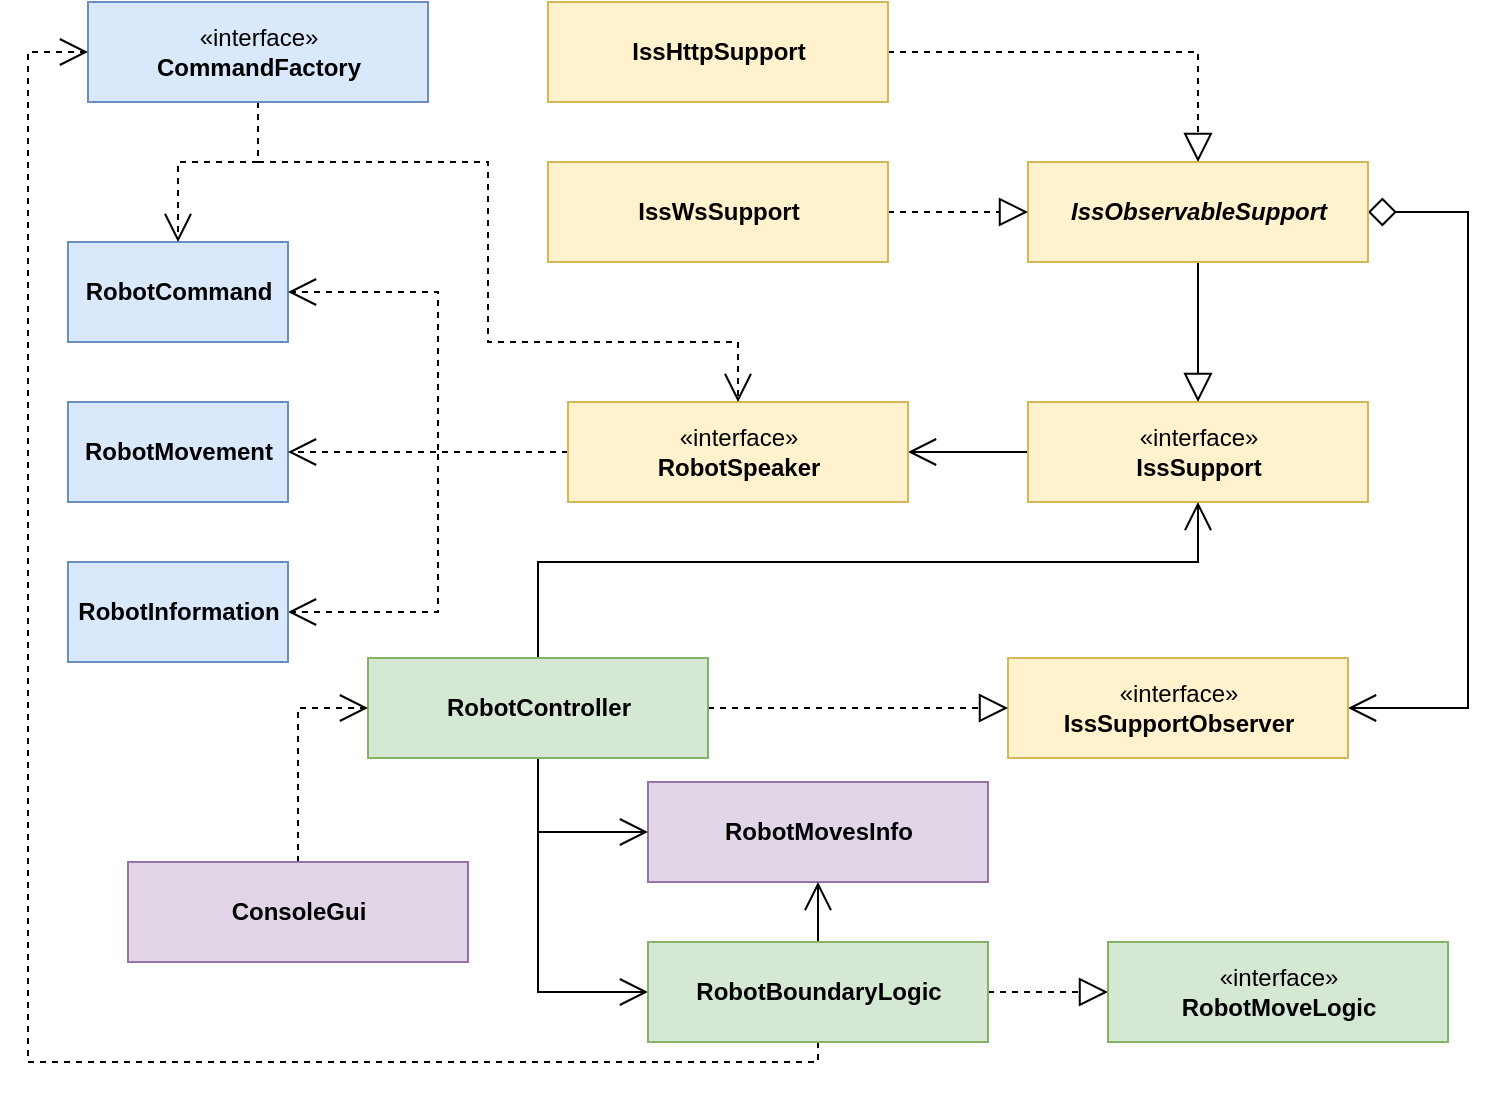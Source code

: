 <mxfile version="14.4.3" type="device"><diagram id="fX5OGYm6sA2NKKHYwvsD" name="Pagina-1"><mxGraphModel dx="1303" dy="828" grid="1" gridSize="10" guides="1" tooltips="1" connect="1" arrows="1" fold="1" page="1" pageScale="1" pageWidth="827" pageHeight="1169" math="0" shadow="0"><root><mxCell id="0"/><mxCell id="1" parent="0"/><mxCell id="NvR55ocAZU07QGRR24GP-1" value="&lt;b&gt;RobotCommand&lt;/b&gt;" style="html=1;fillColor=#dae8fc;strokeColor=#6c8ebf;" parent="1" vertex="1"><mxGeometry x="50" y="190" width="110" height="50" as="geometry"/></mxCell><mxCell id="NvR55ocAZU07QGRR24GP-2" value="&lt;b&gt;RobotMovement&lt;/b&gt;" style="html=1;fillColor=#dae8fc;strokeColor=#6c8ebf;" parent="1" vertex="1"><mxGeometry x="50" y="270" width="110" height="50" as="geometry"/></mxCell><mxCell id="NvR55ocAZU07QGRR24GP-13" style="edgeStyle=orthogonalEdgeStyle;rounded=0;orthogonalLoop=1;jettySize=auto;html=1;endArrow=open;endFill=0;endSize=12;entryX=1;entryY=0.5;entryDx=0;entryDy=0;" parent="1" source="NvR55ocAZU07QGRR24GP-9" target="NvR55ocAZU07QGRR24GP-10" edge="1"><mxGeometry relative="1" as="geometry"><mxPoint x="440" y="295" as="targetPoint"/></mxGeometry></mxCell><mxCell id="NvR55ocAZU07QGRR24GP-9" value="«interface»&lt;br&gt;&lt;b&gt;IssSupport&lt;/b&gt;" style="html=1;fillColor=#fff2cc;strokeColor=#d6b656;" parent="1" vertex="1"><mxGeometry x="530" y="270" width="170" height="50" as="geometry"/></mxCell><mxCell id="NvR55ocAZU07QGRR24GP-11" style="edgeStyle=orthogonalEdgeStyle;rounded=0;orthogonalLoop=1;jettySize=auto;html=1;dashed=1;endArrow=open;endFill=0;strokeWidth=1;endSize=12;entryX=1;entryY=0.5;entryDx=0;entryDy=0;" parent="1" source="NvR55ocAZU07QGRR24GP-10" target="NvR55ocAZU07QGRR24GP-1" edge="1"><mxGeometry relative="1" as="geometry"/></mxCell><mxCell id="NvR55ocAZU07QGRR24GP-12" style="edgeStyle=orthogonalEdgeStyle;rounded=0;orthogonalLoop=1;jettySize=auto;html=1;dashed=1;endArrow=open;endFill=0;endSize=12;" parent="1" source="NvR55ocAZU07QGRR24GP-10" target="NvR55ocAZU07QGRR24GP-2" edge="1"><mxGeometry relative="1" as="geometry"/></mxCell><mxCell id="NvR55ocAZU07QGRR24GP-24" style="edgeStyle=orthogonalEdgeStyle;rounded=0;orthogonalLoop=1;jettySize=auto;html=1;entryX=1;entryY=0.5;entryDx=0;entryDy=0;endArrow=open;endFill=0;endSize=12;strokeWidth=1;dashed=1;" parent="1" source="NvR55ocAZU07QGRR24GP-10" target="NvR55ocAZU07QGRR24GP-23" edge="1"><mxGeometry relative="1" as="geometry"/></mxCell><mxCell id="NvR55ocAZU07QGRR24GP-10" value="«interface»&lt;br&gt;&lt;b&gt;RobotSpeaker&lt;/b&gt;" style="html=1;fillColor=#fff2cc;strokeColor=#d6b656;" parent="1" vertex="1"><mxGeometry x="300" y="270" width="170" height="50" as="geometry"/></mxCell><mxCell id="NvR55ocAZU07QGRR24GP-15" style="edgeStyle=orthogonalEdgeStyle;rounded=0;orthogonalLoop=1;jettySize=auto;html=1;endArrow=block;endFill=0;endSize=12;" parent="1" source="NvR55ocAZU07QGRR24GP-14" target="NvR55ocAZU07QGRR24GP-9" edge="1"><mxGeometry relative="1" as="geometry"/></mxCell><mxCell id="NvR55ocAZU07QGRR24GP-21" style="edgeStyle=orthogonalEdgeStyle;rounded=0;orthogonalLoop=1;jettySize=auto;html=1;endArrow=open;endFill=0;endSize=12;strokeWidth=1;entryX=1;entryY=0.5;entryDx=0;entryDy=0;startArrow=diamond;startFill=0;startSize=12;" parent="1" source="NvR55ocAZU07QGRR24GP-14" target="NvR55ocAZU07QGRR24GP-20" edge="1"><mxGeometry relative="1" as="geometry"><mxPoint x="440" y="195" as="targetPoint"/><Array as="points"><mxPoint x="750" y="175"/><mxPoint x="750" y="423"/></Array></mxGeometry></mxCell><mxCell id="NvR55ocAZU07QGRR24GP-14" value="&lt;b&gt;&lt;i&gt;IssObservableSupport&lt;/i&gt;&lt;/b&gt;" style="html=1;fillColor=#fff2cc;strokeColor=#d6b656;" parent="1" vertex="1"><mxGeometry x="530" y="150" width="170" height="50" as="geometry"/></mxCell><mxCell id="NvR55ocAZU07QGRR24GP-18" style="edgeStyle=orthogonalEdgeStyle;rounded=0;orthogonalLoop=1;jettySize=auto;html=1;entryX=0.5;entryY=0;entryDx=0;entryDy=0;endArrow=block;endFill=0;endSize=12;strokeWidth=1;dashed=1;exitX=1;exitY=0.5;exitDx=0;exitDy=0;" parent="1" source="NvR55ocAZU07QGRR24GP-16" target="NvR55ocAZU07QGRR24GP-14" edge="1"><mxGeometry relative="1" as="geometry"><Array as="points"><mxPoint x="615" y="95"/></Array></mxGeometry></mxCell><mxCell id="NvR55ocAZU07QGRR24GP-16" value="&lt;b&gt;IssHttpSupport&lt;/b&gt;" style="html=1;fillColor=#fff2cc;strokeColor=#d6b656;" parent="1" vertex="1"><mxGeometry x="290" y="70" width="170" height="50" as="geometry"/></mxCell><mxCell id="NvR55ocAZU07QGRR24GP-19" style="edgeStyle=orthogonalEdgeStyle;rounded=0;orthogonalLoop=1;jettySize=auto;html=1;dashed=1;endArrow=block;endFill=0;endSize=12;strokeWidth=1;exitX=1;exitY=0.5;exitDx=0;exitDy=0;entryX=0;entryY=0.5;entryDx=0;entryDy=0;" parent="1" source="NvR55ocAZU07QGRR24GP-17" target="NvR55ocAZU07QGRR24GP-14" edge="1"><mxGeometry relative="1" as="geometry"><Array as="points"><mxPoint x="500" y="175"/><mxPoint x="500" y="175"/></Array></mxGeometry></mxCell><mxCell id="NvR55ocAZU07QGRR24GP-17" value="&lt;b&gt;IssWsSupport&lt;/b&gt;" style="html=1;fillColor=#fff2cc;strokeColor=#d6b656;" parent="1" vertex="1"><mxGeometry x="290" y="150" width="170" height="50" as="geometry"/></mxCell><mxCell id="NvR55ocAZU07QGRR24GP-20" value="«interface»&lt;br&gt;&lt;b&gt;IssSupportObserver&lt;/b&gt;" style="html=1;fillColor=#fff2cc;strokeColor=#d6b656;" parent="1" vertex="1"><mxGeometry x="520" y="398" width="170" height="50" as="geometry"/></mxCell><mxCell id="NvR55ocAZU07QGRR24GP-23" value="&lt;b&gt;RobotInformation&lt;/b&gt;" style="html=1;fillColor=#dae8fc;strokeColor=#6c8ebf;" parent="1" vertex="1"><mxGeometry x="50" y="350" width="110" height="50" as="geometry"/></mxCell><mxCell id="NvR55ocAZU07QGRR24GP-27" value="&lt;b&gt;RobotMovesInfo&lt;/b&gt;" style="html=1;fillColor=#e1d5e7;strokeColor=#9673a6;" parent="1" vertex="1"><mxGeometry x="340" y="460" width="170" height="50" as="geometry"/></mxCell><mxCell id="NvR55ocAZU07QGRR24GP-30" style="edgeStyle=orthogonalEdgeStyle;rounded=0;orthogonalLoop=1;jettySize=auto;html=1;endArrow=open;endFill=0;endSize=12;strokeWidth=1;dashed=1;" parent="1" source="NvR55ocAZU07QGRR24GP-29" target="NvR55ocAZU07QGRR24GP-1" edge="1"><mxGeometry relative="1" as="geometry"><Array as="points"><mxPoint x="145" y="150"/><mxPoint x="105" y="150"/></Array></mxGeometry></mxCell><mxCell id="NvR55ocAZU07QGRR24GP-40" style="edgeStyle=orthogonalEdgeStyle;rounded=0;orthogonalLoop=1;jettySize=auto;html=1;dashed=1;endArrow=open;endFill=0;endSize=12;strokeWidth=1;" parent="1" source="NvR55ocAZU07QGRR24GP-29" target="NvR55ocAZU07QGRR24GP-10" edge="1"><mxGeometry relative="1" as="geometry"><Array as="points"><mxPoint x="145" y="150"/><mxPoint x="260" y="150"/><mxPoint x="260" y="240"/><mxPoint x="385" y="240"/></Array></mxGeometry></mxCell><mxCell id="NvR55ocAZU07QGRR24GP-29" value="«interface»&lt;br&gt;&lt;b&gt;CommandFactory&lt;/b&gt;" style="html=1;fillColor=#dae8fc;strokeColor=#6c8ebf;" parent="1" vertex="1"><mxGeometry x="60" y="70" width="170" height="50" as="geometry"/></mxCell><mxCell id="NvR55ocAZU07QGRR24GP-39" style="edgeStyle=orthogonalEdgeStyle;rounded=0;orthogonalLoop=1;jettySize=auto;html=1;endArrow=open;endFill=0;endSize=12;strokeWidth=1;exitX=0.5;exitY=0;exitDx=0;exitDy=0;" parent="1" source="NvR55ocAZU07QGRR24GP-34" target="NvR55ocAZU07QGRR24GP-9" edge="1"><mxGeometry relative="1" as="geometry"><Array as="points"><mxPoint x="285" y="350"/><mxPoint x="615" y="350"/></Array></mxGeometry></mxCell><mxCell id="NvR55ocAZU07QGRR24GP-46" style="edgeStyle=orthogonalEdgeStyle;rounded=0;orthogonalLoop=1;jettySize=auto;html=1;startArrow=none;startFill=0;startSize=12;endArrow=open;endFill=0;endSize=12;strokeWidth=1;exitX=0.5;exitY=1;exitDx=0;exitDy=0;" parent="1" source="NvR55ocAZU07QGRR24GP-34" target="NvR55ocAZU07QGRR24GP-42" edge="1"><mxGeometry relative="1" as="geometry"><Array as="points"><mxPoint x="285" y="565"/></Array></mxGeometry></mxCell><mxCell id="A_04MZLBP6FJc37F3sym-5" style="edgeStyle=orthogonalEdgeStyle;rounded=0;orthogonalLoop=1;jettySize=auto;html=1;dashed=1;startSize=12;endArrow=block;endFill=0;endSize=12;entryX=0;entryY=0.5;entryDx=0;entryDy=0;" edge="1" parent="1" source="NvR55ocAZU07QGRR24GP-34" target="NvR55ocAZU07QGRR24GP-20"><mxGeometry relative="1" as="geometry"><mxPoint x="520" y="400" as="targetPoint"/><Array as="points"><mxPoint x="400" y="423"/><mxPoint x="400" y="423"/></Array></mxGeometry></mxCell><mxCell id="A_04MZLBP6FJc37F3sym-9" style="edgeStyle=orthogonalEdgeStyle;rounded=0;orthogonalLoop=1;jettySize=auto;html=1;exitX=0.5;exitY=1;exitDx=0;exitDy=0;entryX=0;entryY=0.5;entryDx=0;entryDy=0;startSize=12;endArrow=open;endFill=0;endSize=12;" edge="1" parent="1" source="NvR55ocAZU07QGRR24GP-34" target="NvR55ocAZU07QGRR24GP-27"><mxGeometry relative="1" as="geometry"><Array as="points"><mxPoint x="285" y="485"/></Array></mxGeometry></mxCell><mxCell id="NvR55ocAZU07QGRR24GP-34" value="&lt;b&gt;RobotController&lt;/b&gt;" style="html=1;fillColor=#d5e8d4;strokeColor=#82b366;" parent="1" vertex="1"><mxGeometry x="200" y="398" width="170" height="50" as="geometry"/></mxCell><mxCell id="NvR55ocAZU07QGRR24GP-36" style="edgeStyle=orthogonalEdgeStyle;rounded=0;orthogonalLoop=1;jettySize=auto;html=1;dashed=1;endArrow=open;endFill=0;endSize=12;strokeWidth=1;entryX=0;entryY=0.5;entryDx=0;entryDy=0;" parent="1" source="NvR55ocAZU07QGRR24GP-35" target="NvR55ocAZU07QGRR24GP-34" edge="1"><mxGeometry relative="1" as="geometry"><mxPoint x="160" y="423" as="targetPoint"/></mxGeometry></mxCell><mxCell id="NvR55ocAZU07QGRR24GP-35" value="&lt;b&gt;ConsoleGui&lt;/b&gt;" style="html=1;fillColor=#e1d5e7;strokeColor=#9673a6;" parent="1" vertex="1"><mxGeometry x="80" y="500" width="170" height="50" as="geometry"/></mxCell><mxCell id="NvR55ocAZU07QGRR24GP-49" style="edgeStyle=orthogonalEdgeStyle;rounded=0;orthogonalLoop=1;jettySize=auto;html=1;dashed=1;startArrow=none;startFill=0;startSize=12;endArrow=open;endFill=0;endSize=12;strokeWidth=1;" parent="1" source="NvR55ocAZU07QGRR24GP-42" target="NvR55ocAZU07QGRR24GP-29" edge="1"><mxGeometry relative="1" as="geometry"><Array as="points"><mxPoint x="425" y="600"/><mxPoint x="30" y="600"/><mxPoint x="30" y="95"/></Array></mxGeometry></mxCell><mxCell id="A_04MZLBP6FJc37F3sym-3" style="edgeStyle=orthogonalEdgeStyle;rounded=0;orthogonalLoop=1;jettySize=auto;html=1;endArrow=block;endFill=0;dashed=1;startSize=12;endSize=12;" edge="1" parent="1" source="NvR55ocAZU07QGRR24GP-42" target="A_04MZLBP6FJc37F3sym-2"><mxGeometry relative="1" as="geometry"/></mxCell><mxCell id="A_04MZLBP6FJc37F3sym-6" style="edgeStyle=orthogonalEdgeStyle;rounded=0;orthogonalLoop=1;jettySize=auto;html=1;startSize=12;endArrow=open;endFill=0;endSize=12;" edge="1" parent="1" source="NvR55ocAZU07QGRR24GP-42" target="NvR55ocAZU07QGRR24GP-27"><mxGeometry relative="1" as="geometry"/></mxCell><mxCell id="NvR55ocAZU07QGRR24GP-42" value="&lt;b&gt;RobotBoundaryLogic&lt;/b&gt;" style="html=1;fillColor=#d5e8d4;strokeColor=#82b366;" parent="1" vertex="1"><mxGeometry x="340" y="540" width="170" height="50" as="geometry"/></mxCell><mxCell id="A_04MZLBP6FJc37F3sym-2" value="«interface»&lt;br&gt;&lt;b&gt;RobotMoveLogic&lt;/b&gt;" style="html=1;fillColor=#d5e8d4;strokeColor=#82b366;" vertex="1" parent="1"><mxGeometry x="570" y="540" width="170" height="50" as="geometry"/></mxCell></root></mxGraphModel></diagram></mxfile>